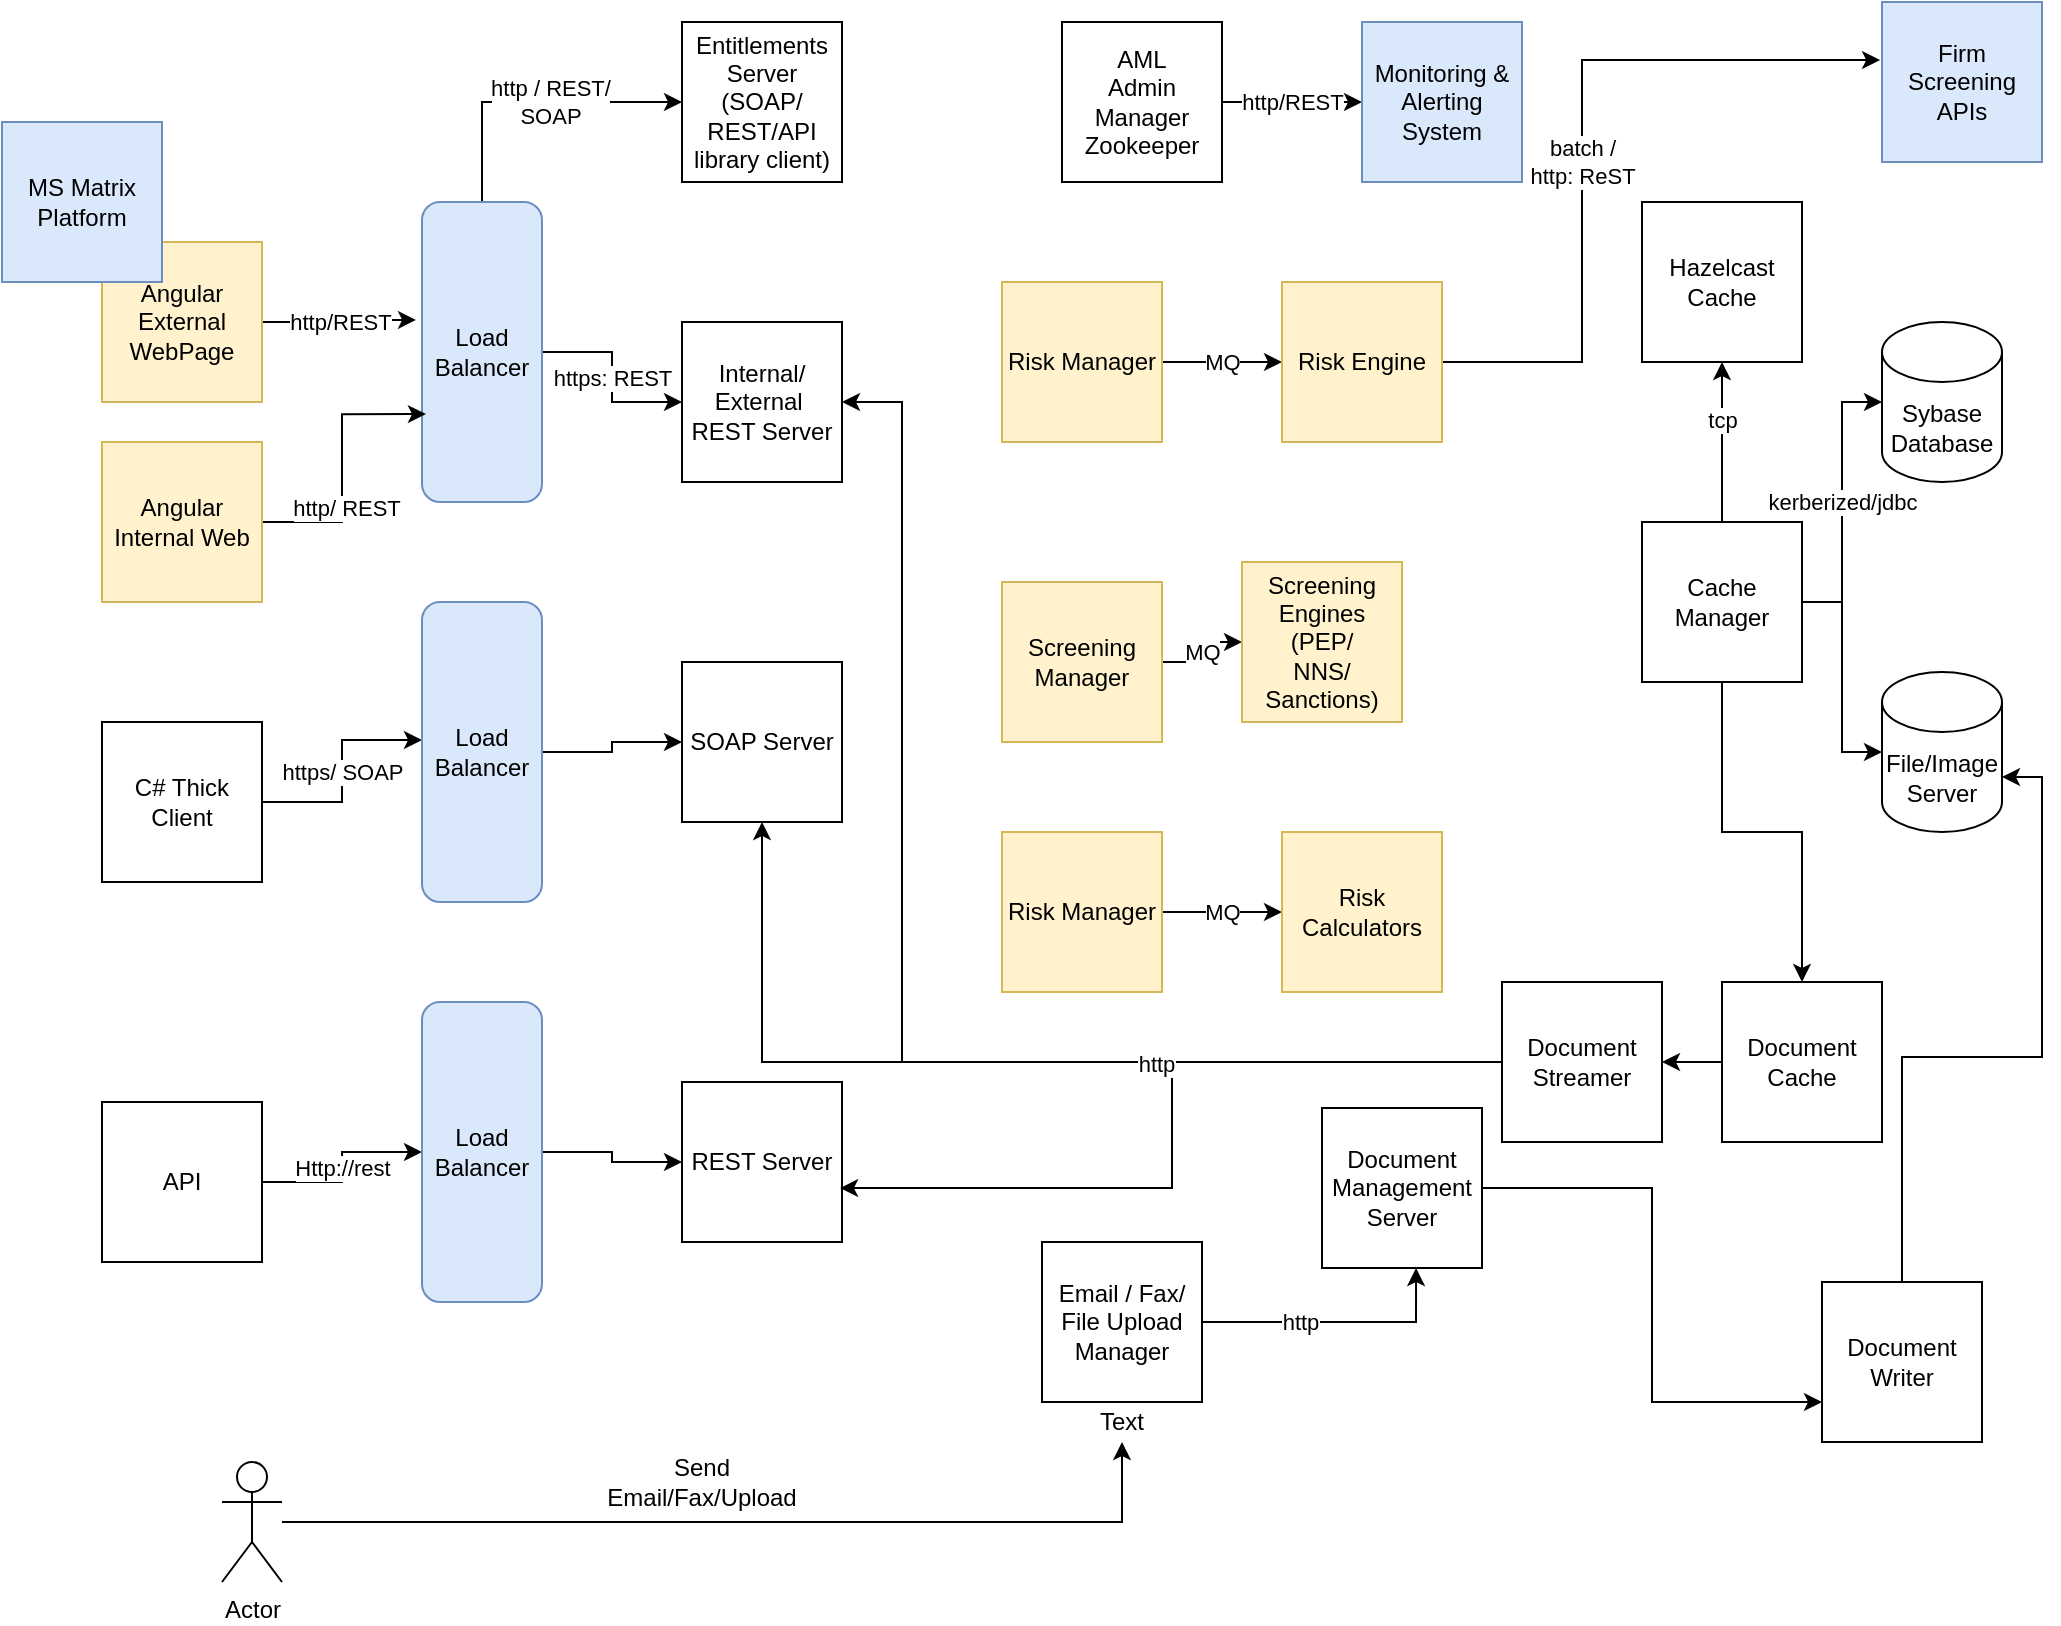 <mxfile version="14.4.3" type="github" pages="2">
  <diagram id="iRu68B-h0srwzJngsNM3" name="Page-1">
    <mxGraphModel dx="1334" dy="802" grid="1" gridSize="10" guides="1" tooltips="1" connect="1" arrows="1" fold="1" page="1" pageScale="1" pageWidth="1100" pageHeight="850" math="0" shadow="0">
      <root>
        <mxCell id="0" />
        <mxCell id="1" parent="0" />
        <mxCell id="XaX1n3q73ztGjnzwknjy-37" value="https: REST" style="edgeStyle=orthogonalEdgeStyle;rounded=0;orthogonalLoop=1;jettySize=auto;html=1;entryX=0;entryY=0.5;entryDx=0;entryDy=0;" edge="1" parent="1" source="vKYoiZEN1wMwFHQaa8nA-1" target="XaX1n3q73ztGjnzwknjy-6">
          <mxGeometry relative="1" as="geometry" />
        </mxCell>
        <mxCell id="XaX1n3q73ztGjnzwknjy-42" style="edgeStyle=orthogonalEdgeStyle;rounded=0;orthogonalLoop=1;jettySize=auto;html=1;entryX=0;entryY=0.5;entryDx=0;entryDy=0;exitX=0;exitY=0.5;exitDx=0;exitDy=0;" edge="1" parent="1" source="vKYoiZEN1wMwFHQaa8nA-1" target="XaX1n3q73ztGjnzwknjy-5">
          <mxGeometry relative="1" as="geometry">
            <mxPoint x="290" y="60" as="targetPoint" />
          </mxGeometry>
        </mxCell>
        <mxCell id="XaX1n3q73ztGjnzwknjy-43" value="http / REST/&lt;br&gt;SOAP" style="edgeLabel;html=1;align=center;verticalAlign=middle;resizable=0;points=[];" vertex="1" connectable="0" parent="XaX1n3q73ztGjnzwknjy-42">
          <mxGeometry x="0.12" relative="1" as="geometry">
            <mxPoint as="offset" />
          </mxGeometry>
        </mxCell>
        <mxCell id="vKYoiZEN1wMwFHQaa8nA-1" value="Load Balancer" style="rounded=1;whiteSpace=wrap;html=1;direction=south;fillColor=#dae8fc;strokeColor=#6c8ebf;" parent="1" vertex="1">
          <mxGeometry x="250" y="110" width="60" height="150" as="geometry" />
        </mxCell>
        <mxCell id="XaX1n3q73ztGjnzwknjy-38" style="edgeStyle=orthogonalEdgeStyle;rounded=0;orthogonalLoop=1;jettySize=auto;html=1;entryX=0.707;entryY=0.967;entryDx=0;entryDy=0;entryPerimeter=0;" edge="1" parent="1" source="vKYoiZEN1wMwFHQaa8nA-2" target="vKYoiZEN1wMwFHQaa8nA-1">
          <mxGeometry relative="1" as="geometry" />
        </mxCell>
        <mxCell id="XaX1n3q73ztGjnzwknjy-39" value="http/ REST" style="edgeLabel;html=1;align=center;verticalAlign=middle;resizable=0;points=[];" vertex="1" connectable="0" parent="XaX1n3q73ztGjnzwknjy-38">
          <mxGeometry x="-0.308" y="-2" relative="1" as="geometry">
            <mxPoint as="offset" />
          </mxGeometry>
        </mxCell>
        <mxCell id="vKYoiZEN1wMwFHQaa8nA-2" value="Angular&lt;br&gt;Internal Web" style="whiteSpace=wrap;html=1;aspect=fixed;fillColor=#fff2cc;strokeColor=#d6b656;" parent="1" vertex="1">
          <mxGeometry x="90" y="230" width="80" height="80" as="geometry" />
        </mxCell>
        <mxCell id="XaX1n3q73ztGjnzwknjy-64" value="https/ SOAP" style="edgeStyle=orthogonalEdgeStyle;rounded=0;orthogonalLoop=1;jettySize=auto;html=1;entryX=0.46;entryY=1;entryDx=0;entryDy=0;entryPerimeter=0;" edge="1" parent="1" source="vKYoiZEN1wMwFHQaa8nA-3" target="XaX1n3q73ztGjnzwknjy-1">
          <mxGeometry relative="1" as="geometry" />
        </mxCell>
        <mxCell id="vKYoiZEN1wMwFHQaa8nA-3" value="C# Thick Client" style="whiteSpace=wrap;html=1;aspect=fixed;" parent="1" vertex="1">
          <mxGeometry x="90" y="370" width="80" height="80" as="geometry" />
        </mxCell>
        <mxCell id="XaX1n3q73ztGjnzwknjy-54" value="Http://rest" style="edgeStyle=orthogonalEdgeStyle;rounded=0;orthogonalLoop=1;jettySize=auto;html=1;" edge="1" parent="1" source="vKYoiZEN1wMwFHQaa8nA-4" target="XaX1n3q73ztGjnzwknjy-2">
          <mxGeometry relative="1" as="geometry" />
        </mxCell>
        <mxCell id="vKYoiZEN1wMwFHQaa8nA-4" value="API" style="whiteSpace=wrap;html=1;aspect=fixed;" parent="1" vertex="1">
          <mxGeometry x="90" y="560" width="80" height="80" as="geometry" />
        </mxCell>
        <mxCell id="XaX1n3q73ztGjnzwknjy-52" value="" style="edgeStyle=orthogonalEdgeStyle;rounded=0;orthogonalLoop=1;jettySize=auto;html=1;" edge="1" parent="1" source="XaX1n3q73ztGjnzwknjy-1" target="XaX1n3q73ztGjnzwknjy-4">
          <mxGeometry relative="1" as="geometry" />
        </mxCell>
        <mxCell id="XaX1n3q73ztGjnzwknjy-1" value="Load Balancer" style="rounded=1;whiteSpace=wrap;html=1;direction=south;fillColor=#dae8fc;strokeColor=#6c8ebf;" vertex="1" parent="1">
          <mxGeometry x="250" y="310" width="60" height="150" as="geometry" />
        </mxCell>
        <mxCell id="XaX1n3q73ztGjnzwknjy-53" value="" style="edgeStyle=orthogonalEdgeStyle;rounded=0;orthogonalLoop=1;jettySize=auto;html=1;" edge="1" parent="1" source="XaX1n3q73ztGjnzwknjy-2" target="XaX1n3q73ztGjnzwknjy-7">
          <mxGeometry relative="1" as="geometry" />
        </mxCell>
        <mxCell id="XaX1n3q73ztGjnzwknjy-2" value="Load Balancer" style="rounded=1;whiteSpace=wrap;html=1;direction=south;fillColor=#dae8fc;strokeColor=#6c8ebf;" vertex="1" parent="1">
          <mxGeometry x="250" y="510" width="60" height="150" as="geometry" />
        </mxCell>
        <mxCell id="XaX1n3q73ztGjnzwknjy-36" value="http/REST" style="edgeStyle=orthogonalEdgeStyle;rounded=0;orthogonalLoop=1;jettySize=auto;html=1;entryX=0.393;entryY=1.05;entryDx=0;entryDy=0;entryPerimeter=0;" edge="1" parent="1" source="XaX1n3q73ztGjnzwknjy-3" target="vKYoiZEN1wMwFHQaa8nA-1">
          <mxGeometry relative="1" as="geometry" />
        </mxCell>
        <mxCell id="XaX1n3q73ztGjnzwknjy-3" value="Angular&lt;br&gt;External WebPage" style="whiteSpace=wrap;html=1;aspect=fixed;fillColor=#fff2cc;strokeColor=#d6b656;" vertex="1" parent="1">
          <mxGeometry x="90" y="130" width="80" height="80" as="geometry" />
        </mxCell>
        <mxCell id="XaX1n3q73ztGjnzwknjy-4" value="SOAP Server" style="whiteSpace=wrap;html=1;aspect=fixed;" vertex="1" parent="1">
          <mxGeometry x="380" y="340" width="80" height="80" as="geometry" />
        </mxCell>
        <mxCell id="XaX1n3q73ztGjnzwknjy-5" value="Entitlements Server&lt;br&gt;(SOAP/&lt;br&gt;REST/API library client)" style="whiteSpace=wrap;html=1;aspect=fixed;" vertex="1" parent="1">
          <mxGeometry x="380" y="20" width="80" height="80" as="geometry" />
        </mxCell>
        <mxCell id="XaX1n3q73ztGjnzwknjy-6" value="Internal/&lt;br&gt;External&amp;nbsp;&lt;br&gt;REST Server" style="whiteSpace=wrap;html=1;aspect=fixed;" vertex="1" parent="1">
          <mxGeometry x="380" y="170" width="80" height="80" as="geometry" />
        </mxCell>
        <mxCell id="XaX1n3q73ztGjnzwknjy-7" value="REST Server" style="whiteSpace=wrap;html=1;aspect=fixed;" vertex="1" parent="1">
          <mxGeometry x="380" y="550" width="80" height="80" as="geometry" />
        </mxCell>
        <mxCell id="XaX1n3q73ztGjnzwknjy-49" value="MQ" style="edgeStyle=orthogonalEdgeStyle;rounded=0;orthogonalLoop=1;jettySize=auto;html=1;" edge="1" parent="1" source="XaX1n3q73ztGjnzwknjy-8" target="XaX1n3q73ztGjnzwknjy-9">
          <mxGeometry relative="1" as="geometry" />
        </mxCell>
        <mxCell id="XaX1n3q73ztGjnzwknjy-8" value="Risk Manager" style="whiteSpace=wrap;html=1;aspect=fixed;fillColor=#fff2cc;strokeColor=#d6b656;" vertex="1" parent="1">
          <mxGeometry x="540" y="150" width="80" height="80" as="geometry" />
        </mxCell>
        <mxCell id="XaX1n3q73ztGjnzwknjy-47" style="edgeStyle=orthogonalEdgeStyle;rounded=0;orthogonalLoop=1;jettySize=auto;html=1;entryX=-0.012;entryY=0.363;entryDx=0;entryDy=0;entryPerimeter=0;" edge="1" parent="1" source="XaX1n3q73ztGjnzwknjy-9" target="XaX1n3q73ztGjnzwknjy-44">
          <mxGeometry relative="1" as="geometry">
            <Array as="points">
              <mxPoint x="830" y="190" />
              <mxPoint x="830" y="39" />
            </Array>
          </mxGeometry>
        </mxCell>
        <mxCell id="XaX1n3q73ztGjnzwknjy-48" value="batch / &lt;br&gt;http: ReST" style="edgeLabel;html=1;align=center;verticalAlign=middle;resizable=0;points=[];" vertex="1" connectable="0" parent="XaX1n3q73ztGjnzwknjy-47">
          <mxGeometry x="-0.081" relative="1" as="geometry">
            <mxPoint as="offset" />
          </mxGeometry>
        </mxCell>
        <mxCell id="XaX1n3q73ztGjnzwknjy-9" value="Risk Engine" style="whiteSpace=wrap;html=1;aspect=fixed;fillColor=#fff2cc;strokeColor=#d6b656;" vertex="1" parent="1">
          <mxGeometry x="680" y="150" width="80" height="80" as="geometry" />
        </mxCell>
        <mxCell id="XaX1n3q73ztGjnzwknjy-59" style="edgeStyle=orthogonalEdgeStyle;rounded=0;orthogonalLoop=1;jettySize=auto;html=1;entryX=0;entryY=0.75;entryDx=0;entryDy=0;" edge="1" parent="1" source="XaX1n3q73ztGjnzwknjy-10" target="XaX1n3q73ztGjnzwknjy-12">
          <mxGeometry relative="1" as="geometry" />
        </mxCell>
        <mxCell id="XaX1n3q73ztGjnzwknjy-10" value="Document Management Server" style="whiteSpace=wrap;html=1;aspect=fixed;" vertex="1" parent="1">
          <mxGeometry x="700" y="563" width="80" height="80" as="geometry" />
        </mxCell>
        <mxCell id="XaX1n3q73ztGjnzwknjy-60" style="edgeStyle=orthogonalEdgeStyle;rounded=0;orthogonalLoop=1;jettySize=auto;html=1;entryX=0.988;entryY=0.663;entryDx=0;entryDy=0;entryPerimeter=0;" edge="1" parent="1" source="XaX1n3q73ztGjnzwknjy-11" target="XaX1n3q73ztGjnzwknjy-7">
          <mxGeometry relative="1" as="geometry" />
        </mxCell>
        <mxCell id="XaX1n3q73ztGjnzwknjy-61" style="edgeStyle=orthogonalEdgeStyle;rounded=0;orthogonalLoop=1;jettySize=auto;html=1;entryX=0.5;entryY=1;entryDx=0;entryDy=0;" edge="1" parent="1" source="XaX1n3q73ztGjnzwknjy-11" target="XaX1n3q73ztGjnzwknjy-4">
          <mxGeometry relative="1" as="geometry" />
        </mxCell>
        <mxCell id="XaX1n3q73ztGjnzwknjy-62" style="edgeStyle=orthogonalEdgeStyle;rounded=0;orthogonalLoop=1;jettySize=auto;html=1;entryX=1;entryY=0.5;entryDx=0;entryDy=0;" edge="1" parent="1" source="XaX1n3q73ztGjnzwknjy-11" target="XaX1n3q73ztGjnzwknjy-6">
          <mxGeometry relative="1" as="geometry">
            <Array as="points">
              <mxPoint x="490" y="540" />
              <mxPoint x="490" y="210" />
            </Array>
          </mxGeometry>
        </mxCell>
        <mxCell id="XaX1n3q73ztGjnzwknjy-63" value="http" style="edgeLabel;html=1;align=center;verticalAlign=middle;resizable=0;points=[];" vertex="1" connectable="0" parent="XaX1n3q73ztGjnzwknjy-62">
          <mxGeometry x="-0.476" y="1" relative="1" as="geometry">
            <mxPoint as="offset" />
          </mxGeometry>
        </mxCell>
        <mxCell id="XaX1n3q73ztGjnzwknjy-11" value="Document Streamer" style="whiteSpace=wrap;html=1;aspect=fixed;" vertex="1" parent="1">
          <mxGeometry x="790" y="500" width="80" height="80" as="geometry" />
        </mxCell>
        <mxCell id="XaX1n3q73ztGjnzwknjy-26" style="edgeStyle=orthogonalEdgeStyle;rounded=0;orthogonalLoop=1;jettySize=auto;html=1;entryX=1;entryY=0;entryDx=0;entryDy=52.5;entryPerimeter=0;" edge="1" parent="1" source="XaX1n3q73ztGjnzwknjy-12" target="XaX1n3q73ztGjnzwknjy-16">
          <mxGeometry relative="1" as="geometry" />
        </mxCell>
        <mxCell id="XaX1n3q73ztGjnzwknjy-12" value="Document Writer" style="whiteSpace=wrap;html=1;aspect=fixed;" vertex="1" parent="1">
          <mxGeometry x="950" y="650" width="80" height="80" as="geometry" />
        </mxCell>
        <mxCell id="XaX1n3q73ztGjnzwknjy-24" style="edgeStyle=orthogonalEdgeStyle;rounded=0;orthogonalLoop=1;jettySize=auto;html=1;entryX=0.588;entryY=1;entryDx=0;entryDy=0;entryPerimeter=0;" edge="1" parent="1" source="XaX1n3q73ztGjnzwknjy-13" target="XaX1n3q73ztGjnzwknjy-10">
          <mxGeometry relative="1" as="geometry" />
        </mxCell>
        <mxCell id="XaX1n3q73ztGjnzwknjy-25" value="http" style="edgeLabel;html=1;align=center;verticalAlign=middle;resizable=0;points=[];" vertex="1" connectable="0" parent="XaX1n3q73ztGjnzwknjy-24">
          <mxGeometry x="-0.272" relative="1" as="geometry">
            <mxPoint as="offset" />
          </mxGeometry>
        </mxCell>
        <mxCell id="XaX1n3q73ztGjnzwknjy-13" value="Email / Fax/ File Upload Manager" style="whiteSpace=wrap;html=1;aspect=fixed;" vertex="1" parent="1">
          <mxGeometry x="560" y="630" width="80" height="80" as="geometry" />
        </mxCell>
        <mxCell id="XaX1n3q73ztGjnzwknjy-50" value="http/REST" style="edgeStyle=orthogonalEdgeStyle;rounded=0;orthogonalLoop=1;jettySize=auto;html=1;" edge="1" parent="1" source="XaX1n3q73ztGjnzwknjy-14" target="XaX1n3q73ztGjnzwknjy-23">
          <mxGeometry relative="1" as="geometry" />
        </mxCell>
        <mxCell id="XaX1n3q73ztGjnzwknjy-14" value="AML&lt;br&gt;Admin Manager&lt;br&gt;Zookeeper" style="whiteSpace=wrap;html=1;aspect=fixed;" vertex="1" parent="1">
          <mxGeometry x="570" y="20" width="80" height="80" as="geometry" />
        </mxCell>
        <mxCell id="XaX1n3q73ztGjnzwknjy-15" value="Sybase Database" style="shape=cylinder3;whiteSpace=wrap;html=1;boundedLbl=1;backgroundOutline=1;size=15;" vertex="1" parent="1">
          <mxGeometry x="980" y="170" width="60" height="80" as="geometry" />
        </mxCell>
        <mxCell id="XaX1n3q73ztGjnzwknjy-16" value="File/Image Server" style="shape=cylinder3;whiteSpace=wrap;html=1;boundedLbl=1;backgroundOutline=1;size=15;" vertex="1" parent="1">
          <mxGeometry x="980" y="345" width="60" height="80" as="geometry" />
        </mxCell>
        <mxCell id="XaX1n3q73ztGjnzwknjy-18" style="edgeStyle=orthogonalEdgeStyle;rounded=0;orthogonalLoop=1;jettySize=auto;html=1;" edge="1" parent="1" source="XaX1n3q73ztGjnzwknjy-17" target="XaX1n3q73ztGjnzwknjy-19">
          <mxGeometry relative="1" as="geometry">
            <mxPoint x="600" y="720" as="targetPoint" />
          </mxGeometry>
        </mxCell>
        <mxCell id="XaX1n3q73ztGjnzwknjy-17" value="Actor" style="shape=umlActor;verticalLabelPosition=bottom;verticalAlign=top;html=1;outlineConnect=0;" vertex="1" parent="1">
          <mxGeometry x="150" y="740" width="30" height="60" as="geometry" />
        </mxCell>
        <mxCell id="XaX1n3q73ztGjnzwknjy-19" value="Text" style="text;html=1;strokeColor=none;fillColor=none;align=center;verticalAlign=middle;whiteSpace=wrap;rounded=0;" vertex="1" parent="1">
          <mxGeometry x="580" y="710" width="40" height="20" as="geometry" />
        </mxCell>
        <mxCell id="XaX1n3q73ztGjnzwknjy-20" value="Send Email/Fax/Upload" style="text;html=1;strokeColor=none;fillColor=none;align=center;verticalAlign=middle;whiteSpace=wrap;rounded=0;" vertex="1" parent="1">
          <mxGeometry x="370" y="740" width="40" height="20" as="geometry" />
        </mxCell>
        <mxCell id="XaX1n3q73ztGjnzwknjy-58" style="edgeStyle=orthogonalEdgeStyle;rounded=0;orthogonalLoop=1;jettySize=auto;html=1;entryX=1;entryY=0.5;entryDx=0;entryDy=0;" edge="1" parent="1" source="XaX1n3q73ztGjnzwknjy-21" target="XaX1n3q73ztGjnzwknjy-11">
          <mxGeometry relative="1" as="geometry" />
        </mxCell>
        <mxCell id="XaX1n3q73ztGjnzwknjy-21" value="Document Cache" style="whiteSpace=wrap;html=1;aspect=fixed;" vertex="1" parent="1">
          <mxGeometry x="900" y="500" width="80" height="80" as="geometry" />
        </mxCell>
        <mxCell id="XaX1n3q73ztGjnzwknjy-22" value="Hazelcast&lt;br&gt;Cache" style="whiteSpace=wrap;html=1;aspect=fixed;" vertex="1" parent="1">
          <mxGeometry x="860" y="110" width="80" height="80" as="geometry" />
        </mxCell>
        <mxCell id="XaX1n3q73ztGjnzwknjy-23" value="Monitoring &amp;amp; Alerting System" style="whiteSpace=wrap;html=1;aspect=fixed;fillColor=#dae8fc;strokeColor=#6c8ebf;" vertex="1" parent="1">
          <mxGeometry x="720" y="20" width="80" height="80" as="geometry" />
        </mxCell>
        <mxCell id="XaX1n3q73ztGjnzwknjy-29" style="edgeStyle=orthogonalEdgeStyle;rounded=0;orthogonalLoop=1;jettySize=auto;html=1;" edge="1" parent="1" source="XaX1n3q73ztGjnzwknjy-28" target="XaX1n3q73ztGjnzwknjy-16">
          <mxGeometry relative="1" as="geometry" />
        </mxCell>
        <mxCell id="XaX1n3q73ztGjnzwknjy-30" style="edgeStyle=orthogonalEdgeStyle;rounded=0;orthogonalLoop=1;jettySize=auto;html=1;entryX=0;entryY=0.5;entryDx=0;entryDy=0;entryPerimeter=0;" edge="1" parent="1" source="XaX1n3q73ztGjnzwknjy-28" target="XaX1n3q73ztGjnzwknjy-15">
          <mxGeometry relative="1" as="geometry" />
        </mxCell>
        <mxCell id="XaX1n3q73ztGjnzwknjy-40" value="kerberized/jdbc" style="edgeLabel;html=1;align=center;verticalAlign=middle;resizable=0;points=[];" vertex="1" connectable="0" parent="XaX1n3q73ztGjnzwknjy-30">
          <mxGeometry x="0.243" y="-1" relative="1" as="geometry">
            <mxPoint x="-1" y="17" as="offset" />
          </mxGeometry>
        </mxCell>
        <mxCell id="XaX1n3q73ztGjnzwknjy-31" style="edgeStyle=orthogonalEdgeStyle;rounded=0;orthogonalLoop=1;jettySize=auto;html=1;entryX=0.5;entryY=1;entryDx=0;entryDy=0;" edge="1" parent="1" source="XaX1n3q73ztGjnzwknjy-28" target="XaX1n3q73ztGjnzwknjy-22">
          <mxGeometry relative="1" as="geometry" />
        </mxCell>
        <mxCell id="XaX1n3q73ztGjnzwknjy-41" value="tcp" style="edgeLabel;html=1;align=center;verticalAlign=middle;resizable=0;points=[];" vertex="1" connectable="0" parent="XaX1n3q73ztGjnzwknjy-31">
          <mxGeometry x="0.28" relative="1" as="geometry">
            <mxPoint as="offset" />
          </mxGeometry>
        </mxCell>
        <mxCell id="XaX1n3q73ztGjnzwknjy-33" style="edgeStyle=orthogonalEdgeStyle;rounded=0;orthogonalLoop=1;jettySize=auto;html=1;entryX=0.5;entryY=0;entryDx=0;entryDy=0;" edge="1" parent="1" source="XaX1n3q73ztGjnzwknjy-28" target="XaX1n3q73ztGjnzwknjy-21">
          <mxGeometry relative="1" as="geometry" />
        </mxCell>
        <mxCell id="XaX1n3q73ztGjnzwknjy-28" value="Cache Manager" style="whiteSpace=wrap;html=1;aspect=fixed;" vertex="1" parent="1">
          <mxGeometry x="860" y="270" width="80" height="80" as="geometry" />
        </mxCell>
        <mxCell id="XaX1n3q73ztGjnzwknjy-55" value="MQ" style="edgeStyle=orthogonalEdgeStyle;rounded=0;orthogonalLoop=1;jettySize=auto;html=1;" edge="1" parent="1" source="XaX1n3q73ztGjnzwknjy-34" target="XaX1n3q73ztGjnzwknjy-35">
          <mxGeometry relative="1" as="geometry" />
        </mxCell>
        <mxCell id="XaX1n3q73ztGjnzwknjy-34" value="Screening&lt;br&gt;Manager" style="whiteSpace=wrap;html=1;aspect=fixed;fillColor=#fff2cc;strokeColor=#d6b656;" vertex="1" parent="1">
          <mxGeometry x="540" y="300" width="80" height="80" as="geometry" />
        </mxCell>
        <mxCell id="XaX1n3q73ztGjnzwknjy-35" value="Screening Engines&lt;br&gt;(PEP/&lt;br&gt;NNS/&lt;br&gt;Sanctions)" style="whiteSpace=wrap;html=1;aspect=fixed;fillColor=#fff2cc;strokeColor=#d6b656;" vertex="1" parent="1">
          <mxGeometry x="660" y="290" width="80" height="80" as="geometry" />
        </mxCell>
        <mxCell id="XaX1n3q73ztGjnzwknjy-44" value="Firm Screening APIs" style="whiteSpace=wrap;html=1;aspect=fixed;fillColor=#dae8fc;strokeColor=#6c8ebf;" vertex="1" parent="1">
          <mxGeometry x="980" y="10" width="80" height="80" as="geometry" />
        </mxCell>
        <mxCell id="XaX1n3q73ztGjnzwknjy-57" value="MQ" style="edgeStyle=orthogonalEdgeStyle;rounded=0;orthogonalLoop=1;jettySize=auto;html=1;" edge="1" parent="1" source="XaX1n3q73ztGjnzwknjy-45" target="XaX1n3q73ztGjnzwknjy-46">
          <mxGeometry relative="1" as="geometry" />
        </mxCell>
        <mxCell id="XaX1n3q73ztGjnzwknjy-45" value="Risk Manager" style="whiteSpace=wrap;html=1;aspect=fixed;fillColor=#fff2cc;strokeColor=#d6b656;" vertex="1" parent="1">
          <mxGeometry x="540" y="425" width="80" height="80" as="geometry" />
        </mxCell>
        <mxCell id="XaX1n3q73ztGjnzwknjy-46" value="Risk Calculators" style="whiteSpace=wrap;html=1;aspect=fixed;fillColor=#fff2cc;strokeColor=#d6b656;" vertex="1" parent="1">
          <mxGeometry x="680" y="425" width="80" height="80" as="geometry" />
        </mxCell>
        <mxCell id="XaX1n3q73ztGjnzwknjy-65" value="MS Matrix Platform" style="whiteSpace=wrap;html=1;aspect=fixed;fillColor=#dae8fc;strokeColor=#6c8ebf;" vertex="1" parent="1">
          <mxGeometry x="40" y="70" width="80" height="80" as="geometry" />
        </mxCell>
      </root>
    </mxGraphModel>
  </diagram>
  <diagram id="O9x_CGTGgwwu1fojC1Sd" name="Interactions">
    <mxGraphModel dx="1334" dy="802" grid="1" gridSize="10" guides="1" tooltips="1" connect="1" arrows="1" fold="1" page="1" pageScale="1" pageWidth="1100" pageHeight="850" math="0" shadow="0">
      <root>
        <mxCell id="i6T3xDep09OXiuGcJDzH-0" />
        <mxCell id="i6T3xDep09OXiuGcJDzH-1" parent="i6T3xDep09OXiuGcJDzH-0" />
        <mxCell id="i6T3xDep09OXiuGcJDzH-31" value="" style="edgeStyle=orthogonalEdgeStyle;rounded=0;orthogonalLoop=1;jettySize=auto;html=1;" edge="1" parent="i6T3xDep09OXiuGcJDzH-1" source="i6T3xDep09OXiuGcJDzH-24" target="i6T3xDep09OXiuGcJDzH-29">
          <mxGeometry relative="1" as="geometry" />
        </mxCell>
        <mxCell id="i6T3xDep09OXiuGcJDzH-32" value="" style="edgeStyle=orthogonalEdgeStyle;rounded=0;orthogonalLoop=1;jettySize=auto;html=1;" edge="1" parent="i6T3xDep09OXiuGcJDzH-1" source="i6T3xDep09OXiuGcJDzH-24" target="i6T3xDep09OXiuGcJDzH-27">
          <mxGeometry relative="1" as="geometry" />
        </mxCell>
        <mxCell id="i6T3xDep09OXiuGcJDzH-33" value="" style="edgeStyle=orthogonalEdgeStyle;rounded=0;orthogonalLoop=1;jettySize=auto;html=1;" edge="1" parent="i6T3xDep09OXiuGcJDzH-1" source="i6T3xDep09OXiuGcJDzH-24" target="i6T3xDep09OXiuGcJDzH-26">
          <mxGeometry relative="1" as="geometry" />
        </mxCell>
        <mxCell id="i6T3xDep09OXiuGcJDzH-38" value="" style="edgeStyle=orthogonalEdgeStyle;rounded=0;orthogonalLoop=1;jettySize=auto;html=1;" edge="1" parent="i6T3xDep09OXiuGcJDzH-1" source="i6T3xDep09OXiuGcJDzH-24" target="i6T3xDep09OXiuGcJDzH-35">
          <mxGeometry relative="1" as="geometry" />
        </mxCell>
        <mxCell id="i6T3xDep09OXiuGcJDzH-24" value="AML IT Team" style="ellipse;whiteSpace=wrap;html=1;" vertex="1" parent="i6T3xDep09OXiuGcJDzH-1">
          <mxGeometry x="430" y="400" width="120" height="80" as="geometry" />
        </mxCell>
        <mxCell id="i6T3xDep09OXiuGcJDzH-25" value="AML Product Development" style="ellipse;whiteSpace=wrap;html=1;" vertex="1" parent="i6T3xDep09OXiuGcJDzH-1">
          <mxGeometry x="580" y="300" width="120" height="80" as="geometry" />
        </mxCell>
        <mxCell id="i6T3xDep09OXiuGcJDzH-26" value="MSFS AML BU&amp;nbsp;" style="ellipse;whiteSpace=wrap;html=1;" vertex="1" parent="i6T3xDep09OXiuGcJDzH-1">
          <mxGeometry x="580" y="400" width="120" height="80" as="geometry" />
        </mxCell>
        <mxCell id="i6T3xDep09OXiuGcJDzH-27" value="Morgan Stanley AML BU/ Internal Audit" style="ellipse;whiteSpace=wrap;html=1;" vertex="1" parent="i6T3xDep09OXiuGcJDzH-1">
          <mxGeometry x="420" y="210" width="120" height="80" as="geometry" />
        </mxCell>
        <mxCell id="i6T3xDep09OXiuGcJDzH-28" value="Morgan Stanley IT" style="ellipse;whiteSpace=wrap;html=1;" vertex="1" parent="i6T3xDep09OXiuGcJDzH-1">
          <mxGeometry x="270" y="210" width="120" height="80" as="geometry" />
        </mxCell>
        <mxCell id="i6T3xDep09OXiuGcJDzH-29" value="Morgan Stanley SRE/Prod Management" style="ellipse;whiteSpace=wrap;html=1;" vertex="1" parent="i6T3xDep09OXiuGcJDzH-1">
          <mxGeometry x="240" y="400" width="120" height="80" as="geometry" />
        </mxCell>
        <mxCell id="i6T3xDep09OXiuGcJDzH-30" value="MSFS UAT" style="ellipse;whiteSpace=wrap;html=1;" vertex="1" parent="i6T3xDep09OXiuGcJDzH-1">
          <mxGeometry x="580" y="500" width="120" height="80" as="geometry" />
        </mxCell>
        <mxCell id="i6T3xDep09OXiuGcJDzH-34" value="" style="endArrow=classic;html=1;" edge="1" parent="i6T3xDep09OXiuGcJDzH-1" source="i6T3xDep09OXiuGcJDzH-24" target="i6T3xDep09OXiuGcJDzH-25">
          <mxGeometry width="50" height="50" relative="1" as="geometry">
            <mxPoint x="520" y="390" as="sourcePoint" />
            <mxPoint x="570" y="340" as="targetPoint" />
          </mxGeometry>
        </mxCell>
        <mxCell id="i6T3xDep09OXiuGcJDzH-35" value="Hedge Funds" style="ellipse;whiteSpace=wrap;html=1;" vertex="1" parent="i6T3xDep09OXiuGcJDzH-1">
          <mxGeometry x="440" y="550" width="120" height="80" as="geometry" />
        </mxCell>
        <mxCell id="i6T3xDep09OXiuGcJDzH-36" value="Regulators/&lt;br&gt;Auditors" style="ellipse;whiteSpace=wrap;html=1;" vertex="1" parent="i6T3xDep09OXiuGcJDzH-1">
          <mxGeometry x="270" y="560" width="120" height="80" as="geometry" />
        </mxCell>
        <mxCell id="i6T3xDep09OXiuGcJDzH-37" value="" style="endArrow=classic;html=1;exitX=0.208;exitY=0.913;exitDx=0;exitDy=0;exitPerimeter=0;" edge="1" parent="i6T3xDep09OXiuGcJDzH-1" source="i6T3xDep09OXiuGcJDzH-24" target="i6T3xDep09OXiuGcJDzH-36">
          <mxGeometry width="50" height="50" relative="1" as="geometry">
            <mxPoint x="520" y="380" as="sourcePoint" />
            <mxPoint x="570" y="330" as="targetPoint" />
          </mxGeometry>
        </mxCell>
        <mxCell id="i6T3xDep09OXiuGcJDzH-39" value="" style="endArrow=classic;html=1;exitX=1;exitY=1;exitDx=0;exitDy=0;" edge="1" parent="i6T3xDep09OXiuGcJDzH-1" source="i6T3xDep09OXiuGcJDzH-24" target="i6T3xDep09OXiuGcJDzH-30">
          <mxGeometry width="50" height="50" relative="1" as="geometry">
            <mxPoint x="520" y="380" as="sourcePoint" />
            <mxPoint x="570" y="330" as="targetPoint" />
          </mxGeometry>
        </mxCell>
        <mxCell id="i6T3xDep09OXiuGcJDzH-40" value="" style="endArrow=classic;html=1;entryX=0.625;entryY=0.988;entryDx=0;entryDy=0;entryPerimeter=0;exitX=0.217;exitY=0.113;exitDx=0;exitDy=0;exitPerimeter=0;" edge="1" parent="i6T3xDep09OXiuGcJDzH-1" source="i6T3xDep09OXiuGcJDzH-24" target="i6T3xDep09OXiuGcJDzH-28">
          <mxGeometry width="50" height="50" relative="1" as="geometry">
            <mxPoint x="520" y="380" as="sourcePoint" />
            <mxPoint x="570" y="330" as="targetPoint" />
          </mxGeometry>
        </mxCell>
      </root>
    </mxGraphModel>
  </diagram>
</mxfile>

